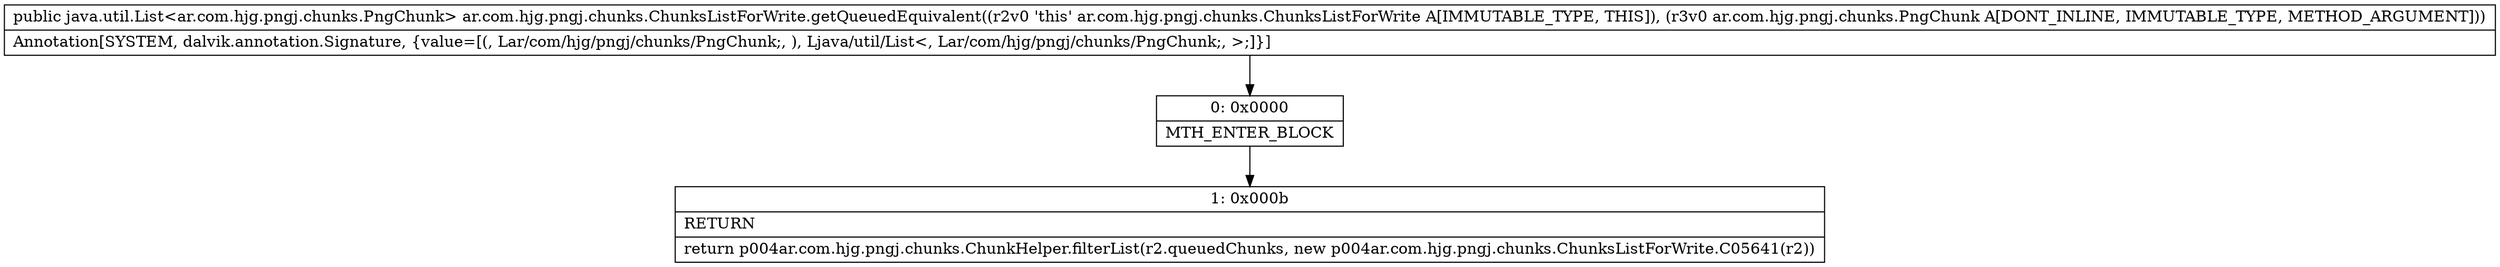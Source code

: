 digraph "CFG forar.com.hjg.pngj.chunks.ChunksListForWrite.getQueuedEquivalent(Lar\/com\/hjg\/pngj\/chunks\/PngChunk;)Ljava\/util\/List;" {
Node_0 [shape=record,label="{0\:\ 0x0000|MTH_ENTER_BLOCK\l}"];
Node_1 [shape=record,label="{1\:\ 0x000b|RETURN\l|return p004ar.com.hjg.pngj.chunks.ChunkHelper.filterList(r2.queuedChunks, new p004ar.com.hjg.pngj.chunks.ChunksListForWrite.C05641(r2))\l}"];
MethodNode[shape=record,label="{public java.util.List\<ar.com.hjg.pngj.chunks.PngChunk\> ar.com.hjg.pngj.chunks.ChunksListForWrite.getQueuedEquivalent((r2v0 'this' ar.com.hjg.pngj.chunks.ChunksListForWrite A[IMMUTABLE_TYPE, THIS]), (r3v0 ar.com.hjg.pngj.chunks.PngChunk A[DONT_INLINE, IMMUTABLE_TYPE, METHOD_ARGUMENT]))  | Annotation[SYSTEM, dalvik.annotation.Signature, \{value=[(, Lar\/com\/hjg\/pngj\/chunks\/PngChunk;, ), Ljava\/util\/List\<, Lar\/com\/hjg\/pngj\/chunks\/PngChunk;, \>;]\}]\l}"];
MethodNode -> Node_0;
Node_0 -> Node_1;
}

